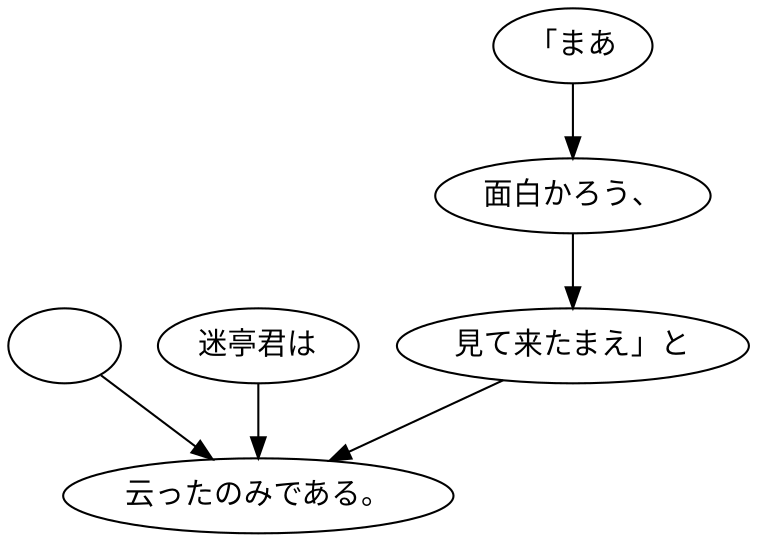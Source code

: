 digraph graph6315 {
	node0 [label="　"];
	node1 [label="迷亭君は"];
	node2 [label="「まあ"];
	node3 [label="面白かろう、"];
	node4 [label="見て来たまえ」と"];
	node5 [label="云ったのみである。"];
	node0 -> node5;
	node1 -> node5;
	node2 -> node3;
	node3 -> node4;
	node4 -> node5;
}
